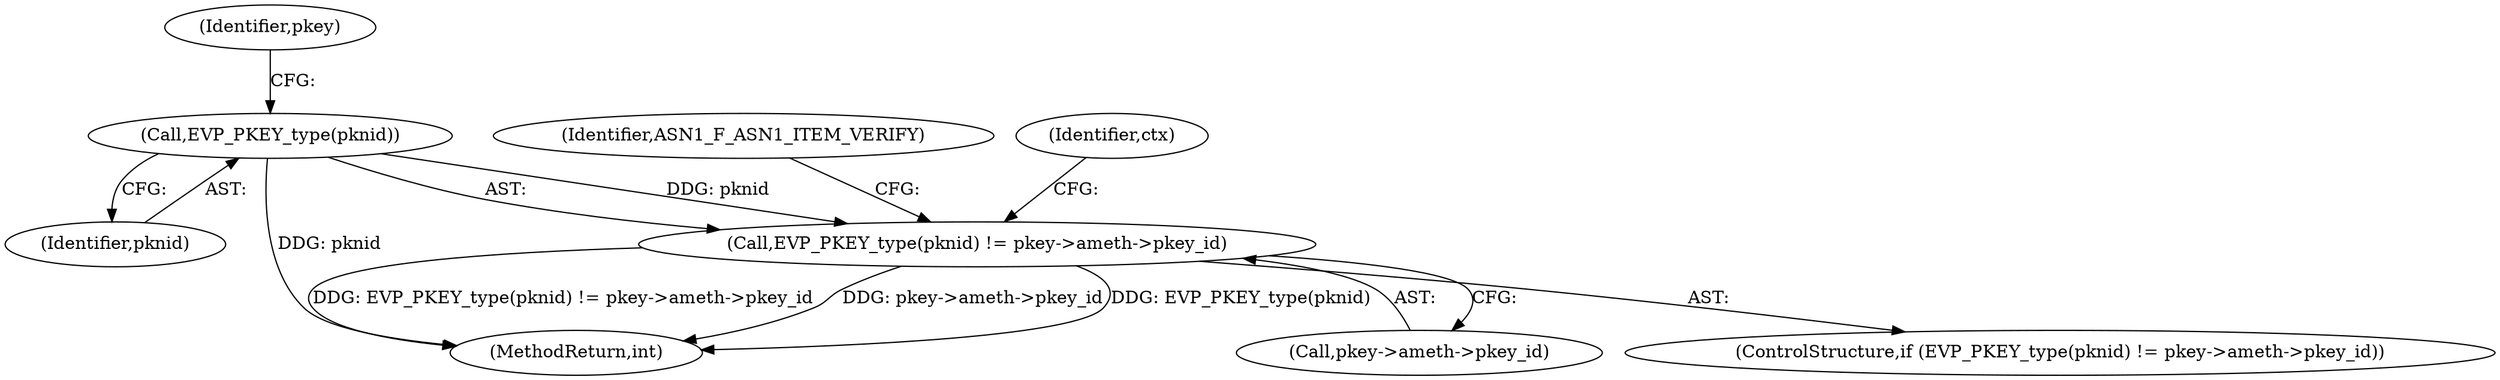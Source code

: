 digraph "0_openssl_62e4506a7d4cec1c8e1ff687f6b220f6a62a57c7@pointer" {
"1000152" [label="(Call,EVP_PKEY_type(pknid) != pkey->ameth->pkey_id)"];
"1000153" [label="(Call,EVP_PKEY_type(pknid))"];
"1000154" [label="(Identifier,pknid)"];
"1000155" [label="(Call,pkey->ameth->pkey_id)"];
"1000152" [label="(Call,EVP_PKEY_type(pknid) != pkey->ameth->pkey_id)"];
"1000153" [label="(Call,EVP_PKEY_type(pknid))"];
"1000291" [label="(MethodReturn,int)"];
"1000157" [label="(Identifier,pkey)"];
"1000151" [label="(ControlStructure,if (EVP_PKEY_type(pknid) != pkey->ameth->pkey_id))"];
"1000162" [label="(Identifier,ASN1_F_ASN1_ITEM_VERIFY)"];
"1000169" [label="(Identifier,ctx)"];
"1000152" -> "1000151"  [label="AST: "];
"1000152" -> "1000155"  [label="CFG: "];
"1000153" -> "1000152"  [label="AST: "];
"1000155" -> "1000152"  [label="AST: "];
"1000162" -> "1000152"  [label="CFG: "];
"1000169" -> "1000152"  [label="CFG: "];
"1000152" -> "1000291"  [label="DDG: EVP_PKEY_type(pknid) != pkey->ameth->pkey_id"];
"1000152" -> "1000291"  [label="DDG: pkey->ameth->pkey_id"];
"1000152" -> "1000291"  [label="DDG: EVP_PKEY_type(pknid)"];
"1000153" -> "1000152"  [label="DDG: pknid"];
"1000153" -> "1000154"  [label="CFG: "];
"1000154" -> "1000153"  [label="AST: "];
"1000157" -> "1000153"  [label="CFG: "];
"1000153" -> "1000291"  [label="DDG: pknid"];
}
